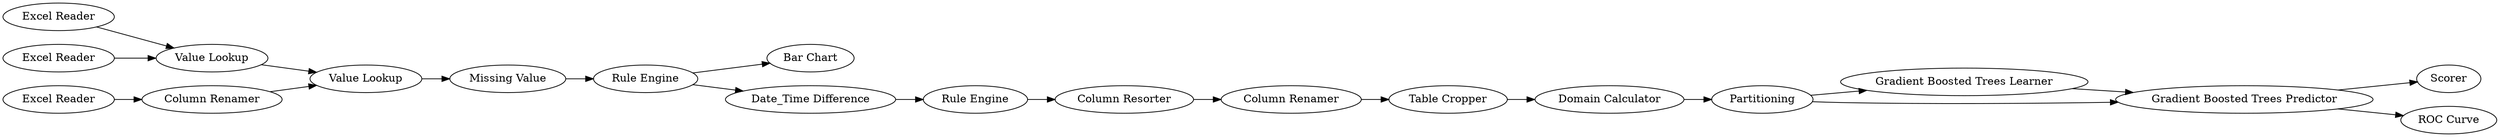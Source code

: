 digraph {
	1 [label="Excel Reader"]
	2 [label="Excel Reader"]
	3 [label="Excel Reader"]
	5 [label="Value Lookup"]
	6 [label="Column Renamer"]
	7 [label="Value Lookup"]
	8 [label="Missing Value"]
	9 [label="Rule Engine"]
	11 [label="Bar Chart"]
	17 [label=Partitioning]
	18 [label="Gradient Boosted Trees Learner"]
	19 [label="Gradient Boosted Trees Predictor"]
	22 [label=Scorer]
	12 [label="Date_Time Difference"]
	13 [label="Rule Engine"]
	14 [label="Column Resorter"]
	15 [label="Column Renamer"]
	16 [label="Table Cropper"]
	21 [label="Domain Calculator"]
	25 [label="ROC Curve"]
	12 -> 13
	14 -> 15
	15 -> 16
	16 -> 21
	1 -> 5
	2 -> 5
	3 -> 6
	5 -> 7
	6 -> 7
	7 -> 8
	8 -> 9
	9 -> 11
	9 -> 12
	17 -> 19
	17 -> 18
	18 -> 19
	19 -> 22
	19 -> 25
	13 -> 14
	21 -> 17
	rankdir=LR
}
